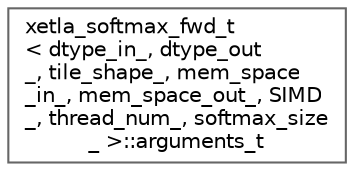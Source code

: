 digraph "Graphical Class Hierarchy"
{
 // LATEX_PDF_SIZE
  bgcolor="transparent";
  edge [fontname=Helvetica,fontsize=10,labelfontname=Helvetica,labelfontsize=10];
  node [fontname=Helvetica,fontsize=10,shape=box,height=0.2,width=0.4];
  rankdir="LR";
  Node0 [id="Node000000",label="xetla_softmax_fwd_t\l\< dtype_in_, dtype_out\l_, tile_shape_, mem_space\l_in_, mem_space_out_, SIMD\l_, thread_num_, softmax_size\l_ \>::arguments_t",height=0.2,width=0.4,color="grey40", fillcolor="white", style="filled",URL="$structxetla__softmax__fwd__t_1_1arguments__t.html",tooltip=" "];
}
